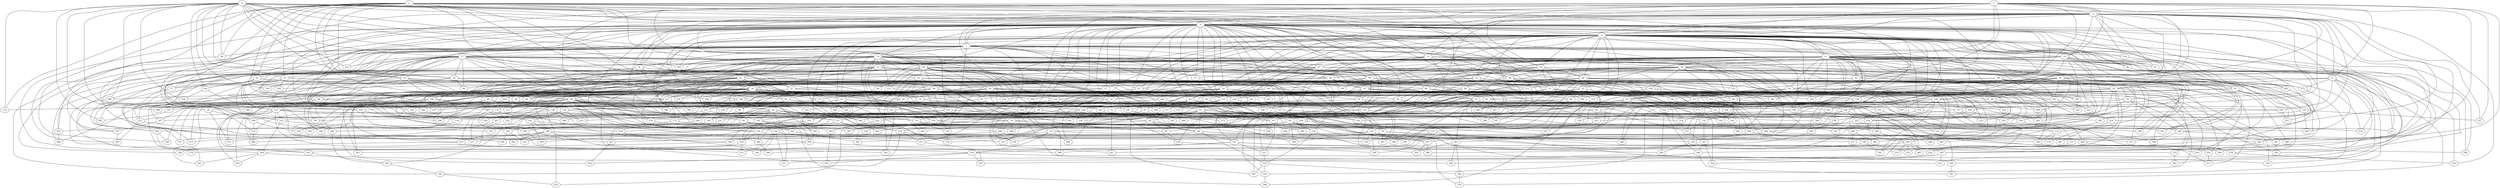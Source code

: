 strict graph "barabasi_albert_graph(400,3)" {
0;
1;
2;
3;
4;
5;
6;
7;
8;
9;
10;
11;
12;
13;
14;
15;
16;
17;
18;
19;
20;
21;
22;
23;
24;
25;
26;
27;
28;
29;
30;
31;
32;
33;
34;
35;
36;
37;
38;
39;
40;
41;
42;
43;
44;
45;
46;
47;
48;
49;
50;
51;
52;
53;
54;
55;
56;
57;
58;
59;
60;
61;
62;
63;
64;
65;
66;
67;
68;
69;
70;
71;
72;
73;
74;
75;
76;
77;
78;
79;
80;
81;
82;
83;
84;
85;
86;
87;
88;
89;
90;
91;
92;
93;
94;
95;
96;
97;
98;
99;
100;
101;
102;
103;
104;
105;
106;
107;
108;
109;
110;
111;
112;
113;
114;
115;
116;
117;
118;
119;
120;
121;
122;
123;
124;
125;
126;
127;
128;
129;
130;
131;
132;
133;
134;
135;
136;
137;
138;
139;
140;
141;
142;
143;
144;
145;
146;
147;
148;
149;
150;
151;
152;
153;
154;
155;
156;
157;
158;
159;
160;
161;
162;
163;
164;
165;
166;
167;
168;
169;
170;
171;
172;
173;
174;
175;
176;
177;
178;
179;
180;
181;
182;
183;
184;
185;
186;
187;
188;
189;
190;
191;
192;
193;
194;
195;
196;
197;
198;
199;
200;
201;
202;
203;
204;
205;
206;
207;
208;
209;
210;
211;
212;
213;
214;
215;
216;
217;
218;
219;
220;
221;
222;
223;
224;
225;
226;
227;
228;
229;
230;
231;
232;
233;
234;
235;
236;
237;
238;
239;
240;
241;
242;
243;
244;
245;
246;
247;
248;
249;
250;
251;
252;
253;
254;
255;
256;
257;
258;
259;
260;
261;
262;
263;
264;
265;
266;
267;
268;
269;
270;
271;
272;
273;
274;
275;
276;
277;
278;
279;
280;
281;
282;
283;
284;
285;
286;
287;
288;
289;
290;
291;
292;
293;
294;
295;
296;
297;
298;
299;
300;
301;
302;
303;
304;
305;
306;
307;
308;
309;
310;
311;
312;
313;
314;
315;
316;
317;
318;
319;
320;
321;
322;
323;
324;
325;
326;
327;
328;
329;
330;
331;
332;
333;
334;
335;
336;
337;
338;
339;
340;
341;
342;
343;
344;
345;
346;
347;
348;
349;
350;
351;
352;
353;
354;
355;
356;
357;
358;
359;
360;
361;
362;
363;
364;
365;
366;
367;
368;
369;
370;
371;
372;
373;
374;
375;
376;
377;
378;
379;
380;
381;
382;
383;
384;
385;
386;
387;
388;
389;
390;
391;
392;
393;
394;
395;
396;
397;
398;
399;
0 -- 3  [is_available=True, prob="0.502312888068"];
0 -- 4  [is_available=True, prob="1.0"];
0 -- 13  [is_available=True, prob="1.0"];
0 -- 14  [is_available=True, prob="1.0"];
0 -- 144  [is_available=True, prob="0.0538480283603"];
0 -- 17  [is_available=True, prob="0.837493348995"];
0 -- 18  [is_available=True, prob="0.197243794392"];
0 -- 259  [is_available=True, prob="1.0"];
0 -- 150  [is_available=True, prob="0.57484737299"];
0 -- 27  [is_available=True, prob="0.514824153754"];
0 -- 32  [is_available=True, prob="0.655796542791"];
0 -- 162  [is_available=True, prob="1.0"];
0 -- 172  [is_available=True, prob="1.0"];
0 -- 301  [is_available=True, prob="0.692425114787"];
0 -- 56  [is_available=True, prob="0.0145998288229"];
0 -- 318  [is_available=True, prob="0.613416227166"];
0 -- 64  [is_available=True, prob="0.695295741282"];
0 -- 76  [is_available=True, prob="0.890472809083"];
0 -- 80  [is_available=True, prob="0.85870481582"];
0 -- 142  [is_available=True, prob="0.791613108995"];
0 -- 348  [is_available=True, prob="0.559301409186"];
0 -- 100  [is_available=True, prob="1.0"];
0 -- 360  [is_available=True, prob="0.922300217434"];
0 -- 380  [is_available=True, prob="0.455856273415"];
0 -- 253  [is_available=True, prob="1.0"];
1 -- 133  [is_available=True, prob="1.0"];
1 -- 48  [is_available=True, prob="0.47252142033"];
1 -- 34  [is_available=True, prob="1.0"];
1 -- 3  [is_available=True, prob="0.169033145962"];
1 -- 4  [is_available=True, prob="0.530311155787"];
1 -- 5  [is_available=True, prob="0.694753979475"];
1 -- 6  [is_available=True, prob="1.0"];
1 -- 227  [is_available=True, prob="0.382399519971"];
1 -- 10  [is_available=True, prob="0.191811931654"];
1 -- 11  [is_available=True, prob="0.268099744276"];
1 -- 204  [is_available=True, prob="1.0"];
1 -- 141  [is_available=True, prob="0.369754452984"];
1 -- 16  [is_available=True, prob="0.112545668123"];
1 -- 242  [is_available=True, prob="1.0"];
1 -- 19  [is_available=True, prob="0.868811395298"];
1 -- 375  [is_available=True, prob="0.199824886938"];
1 -- 289  [is_available=True, prob="0.363733616021"];
1 -- 327  [is_available=True, prob="0.459629192491"];
1 -- 29  [is_available=True, prob="0.621262785035"];
1 -- 355  [is_available=True, prob="1.0"];
1 -- 63  [is_available=True, prob="0.770473443151"];
2 -- 3  [is_available=True, prob="0.0750086827788"];
2 -- 9  [is_available=True, prob="0.532707117288"];
2 -- 10  [is_available=True, prob="0.498808741798"];
2 -- 12  [is_available=True, prob="0.587513247345"];
2 -- 13  [is_available=True, prob="1.0"];
2 -- 15  [is_available=True, prob="1.0"];
2 -- 23  [is_available=True, prob="0.240483790392"];
2 -- 25  [is_available=True, prob="0.622342754498"];
2 -- 27  [is_available=True, prob="0.944450798599"];
2 -- 287  [is_available=True, prob="0.811940582179"];
2 -- 32  [is_available=True, prob="0.739509122711"];
2 -- 38  [is_available=True, prob="0.0461635393992"];
2 -- 172  [is_available=True, prob="0.9935184561"];
2 -- 52  [is_available=True, prob="1.0"];
2 -- 61  [is_available=True, prob="0.148626971893"];
2 -- 64  [is_available=True, prob="1.0"];
2 -- 160  [is_available=True, prob="1.0"];
2 -- 194  [is_available=True, prob="1.0"];
2 -- 328  [is_available=True, prob="0.928628847228"];
2 -- 331  [is_available=True, prob="0.115180743175"];
2 -- 356  [is_available=True, prob="0.547082289087"];
2 -- 255  [is_available=True, prob="0.160655282003"];
3 -- 4  [is_available=True, prob="0.88852616125"];
3 -- 5  [is_available=True, prob="0.327080878533"];
3 -- 6  [is_available=True, prob="0.573800497157"];
3 -- 7  [is_available=True, prob="0.576235416607"];
3 -- 8  [is_available=True, prob="1.0"];
3 -- 9  [is_available=True, prob="1.0"];
3 -- 19  [is_available=True, prob="0.516852670854"];
3 -- 148  [is_available=True, prob="0.489784837596"];
3 -- 280  [is_available=True, prob="0.419441786372"];
3 -- 154  [is_available=True, prob="0.0586984373629"];
3 -- 34  [is_available=True, prob="0.352820348531"];
3 -- 37  [is_available=True, prob="0.618168768813"];
3 -- 41  [is_available=True, prob="0.700355869894"];
3 -- 302  [is_available=True, prob="0.978388906301"];
3 -- 137  [is_available=True, prob="0.780632438995"];
3 -- 86  [is_available=True, prob="0.543292786651"];
3 -- 227  [is_available=True, prob="1.0"];
3 -- 104  [is_available=True, prob="1.0"];
3 -- 109  [is_available=True, prob="0.223709827943"];
3 -- 122  [is_available=True, prob="0.165440383588"];
3 -- 126  [is_available=True, prob="0.837562862294"];
4 -- 130  [is_available=True, prob="0.910624567012"];
4 -- 5  [is_available=True, prob="0.704525343782"];
4 -- 6  [is_available=True, prob="0.307720384349"];
4 -- 7  [is_available=True, prob="0.234541392372"];
4 -- 8  [is_available=True, prob="1.0"];
4 -- 11  [is_available=True, prob="0.680023415832"];
4 -- 13  [is_available=True, prob="0.199838408551"];
4 -- 14  [is_available=True, prob="0.226179785146"];
4 -- 16  [is_available=True, prob="0.198038514026"];
4 -- 18  [is_available=True, prob="0.106013283536"];
4 -- 20  [is_available=True, prob="0.412286566955"];
4 -- 281  [is_available=True, prob="0.848965006322"];
4 -- 218  [is_available=True, prob="1.0"];
4 -- 25  [is_available=True, prob="0.88410957354"];
4 -- 155  [is_available=True, prob="1.0"];
4 -- 29  [is_available=True, prob="0.980740554594"];
4 -- 30  [is_available=True, prob="0.461407573933"];
4 -- 36  [is_available=True, prob="0.970656474344"];
4 -- 169  [is_available=True, prob="1.0"];
4 -- 43  [is_available=True, prob="1.0"];
4 -- 44  [is_available=True, prob="0.640538396311"];
4 -- 174  [is_available=True, prob="0.764674775747"];
4 -- 285  [is_available=True, prob="1.0"];
4 -- 48  [is_available=True, prob="0.60516973284"];
4 -- 136  [is_available=True, prob="0.35823819614"];
4 -- 181  [is_available=True, prob="1.0"];
4 -- 55  [is_available=True, prob="0.218441963293"];
4 -- 184  [is_available=True, prob="0.973258779817"];
4 -- 57  [is_available=True, prob="0.68105457038"];
4 -- 58  [is_available=True, prob="0.00871586223609"];
4 -- 223  [is_available=True, prob="1.0"];
4 -- 317  [is_available=True, prob="1.0"];
4 -- 198  [is_available=True, prob="0.604912466168"];
4 -- 73  [is_available=True, prob="0.276947750145"];
4 -- 183  [is_available=True, prob="0.575276133017"];
4 -- 76  [is_available=True, prob="0.637910322493"];
4 -- 386  [is_available=True, prob="0.647569470625"];
4 -- 209  [is_available=True, prob="1.0"];
4 -- 83  [is_available=True, prob="0.457608291017"];
4 -- 270  [is_available=True, prob="0.107692318388"];
4 -- 90  [is_available=True, prob="1.0"];
4 -- 314  [is_available=True, prob="0.815286753876"];
4 -- 93  [is_available=True, prob="1.0"];
4 -- 94  [is_available=True, prob="0.499717168871"];
4 -- 95  [is_available=True, prob="1.0"];
4 -- 226  [is_available=True, prob="0.0701525702961"];
4 -- 99  [is_available=True, prob="1.0"];
4 -- 350  [is_available=True, prob="0.426121263441"];
4 -- 104  [is_available=True, prob="1.0"];
4 -- 364  [is_available=True, prob="0.155933996469"];
4 -- 110  [is_available=True, prob="0.712053620229"];
4 -- 204  [is_available=True, prob="1.0"];
4 -- 118  [is_available=True, prob="0.669380983344"];
4 -- 249  [is_available=True, prob="0.40495816387"];
4 -- 253  [is_available=True, prob="0.738941752101"];
5 -- 128  [is_available=True, prob="0.252505083833"];
5 -- 150  [is_available=True, prob="1.0"];
5 -- 7  [is_available=True, prob="1.0"];
5 -- 9  [is_available=True, prob="0.613353055491"];
5 -- 10  [is_available=True, prob="0.102314505487"];
5 -- 11  [is_available=True, prob="1.0"];
5 -- 12  [is_available=True, prob="0.107154352493"];
5 -- 16  [is_available=True, prob="1.0"];
5 -- 17  [is_available=True, prob="0.510144727313"];
5 -- 19  [is_available=True, prob="1.0"];
5 -- 22  [is_available=True, prob="1.0"];
5 -- 132  [is_available=True, prob="0.553663127972"];
5 -- 154  [is_available=True, prob="0.210638876964"];
5 -- 197  [is_available=True, prob="0.0651181737091"];
5 -- 161  [is_available=True, prob="0.770132131968"];
5 -- 41  [is_available=True, prob="1.0"];
5 -- 46  [is_available=True, prob="0.750190808613"];
5 -- 48  [is_available=True, prob="1.0"];
5 -- 50  [is_available=True, prob="0.735030796728"];
5 -- 307  [is_available=True, prob="0.785144273733"];
5 -- 180  [is_available=True, prob="0.643833306898"];
5 -- 53  [is_available=True, prob="0.549030476701"];
5 -- 182  [is_available=True, prob="0.561231645651"];
5 -- 57  [is_available=True, prob="1.0"];
5 -- 63  [is_available=True, prob="0.614583071893"];
5 -- 65  [is_available=True, prob="1.0"];
5 -- 69  [is_available=True, prob="1.0"];
5 -- 356  [is_available=True, prob="0.653556030072"];
5 -- 77  [is_available=True, prob="0.457169199499"];
5 -- 206  [is_available=True, prob="0.552054606392"];
5 -- 79  [is_available=True, prob="0.500204058367"];
5 -- 81  [is_available=True, prob="1.0"];
5 -- 340  [is_available=True, prob="0.336036061845"];
5 -- 214  [is_available=True, prob="0.242778956024"];
5 -- 215  [is_available=True, prob="0.556296341938"];
5 -- 217  [is_available=True, prob="0.00160722206413"];
5 -- 224  [is_available=True, prob="0.268509425064"];
5 -- 98  [is_available=True, prob="0.986228290414"];
5 -- 100  [is_available=True, prob="0.116847423304"];
5 -- 230  [is_available=True, prob="0.358401785114"];
5 -- 259  [is_available=True, prob="0.841513136501"];
5 -- 361  [is_available=True, prob="0.293959685097"];
5 -- 243  [is_available=True, prob="1.0"];
5 -- 247  [is_available=True, prob="1.0"];
5 -- 378  [is_available=True, prob="1.0"];
5 -- 319  [is_available=True, prob="1.0"];
5 -- 124  [is_available=True, prob="1.0"];
6 -- 288  [is_available=True, prob="0.587713120935"];
6 -- 199  [is_available=True, prob="0.844015179011"];
6 -- 203  [is_available=True, prob="0.091983110329"];
6 -- 271  [is_available=True, prob="1.0"];
6 -- 275  [is_available=True, prob="0.322084133463"];
6 -- 20  [is_available=True, prob="0.524733262196"];
6 -- 183  [is_available=True, prob="0.145767794631"];
6 -- 282  [is_available=True, prob="1.0"];
6 -- 381  [is_available=True, prob="0.061133020946"];
7 -- 263  [is_available=True, prob="1.0"];
7 -- 8  [is_available=True, prob="1.0"];
7 -- 139  [is_available=True, prob="0.490074027314"];
7 -- 140  [is_available=True, prob="0.210678260498"];
7 -- 397  [is_available=True, prob="0.885446471101"];
7 -- 14  [is_available=True, prob="0.0320166002406"];
7 -- 17  [is_available=True, prob="0.402256616455"];
7 -- 22  [is_available=True, prob="0.258773390132"];
7 -- 24  [is_available=True, prob="0.94178768249"];
7 -- 154  [is_available=True, prob="0.681688420652"];
7 -- 168  [is_available=True, prob="0.678218619601"];
7 -- 300  [is_available=True, prob="0.326535797198"];
7 -- 179  [is_available=True, prob="1.0"];
7 -- 310  [is_available=True, prob="1.0"];
7 -- 61  [is_available=True, prob="0.312441634369"];
7 -- 296  [is_available=True, prob="0.333946780584"];
7 -- 64  [is_available=True, prob="0.175448263361"];
7 -- 199  [is_available=True, prob="0.423668931675"];
7 -- 73  [is_available=True, prob="0.811684608179"];
7 -- 142  [is_available=True, prob="0.579857824041"];
7 -- 93  [is_available=True, prob="0.387432612842"];
7 -- 358  [is_available=True, prob="0.185716837069"];
7 -- 231  [is_available=True, prob="0.649122073011"];
7 -- 237  [is_available=True, prob="0.266674792922"];
7 -- 241  [is_available=True, prob="0.669460637413"];
7 -- 383  [is_available=True, prob="0.820391439092"];
7 -- 123  [is_available=True, prob="0.689706202553"];
7 -- 255  [is_available=True, prob="0.969239363066"];
8 -- 196  [is_available=True, prob="1.0"];
8 -- 233  [is_available=True, prob="1.0"];
8 -- 85  [is_available=True, prob="0.0661335429711"];
8 -- 25  [is_available=True, prob="0.0463469659837"];
8 -- 223  [is_available=True, prob="1.0"];
9 -- 263  [is_available=True, prob="1.0"];
9 -- 267  [is_available=True, prob="0.715664158757"];
9 -- 44  [is_available=True, prob="0.458701983311"];
9 -- 47  [is_available=True, prob="1.0"];
9 -- 51  [is_available=True, prob="1.0"];
9 -- 373  [is_available=True, prob="0.100925446668"];
9 -- 376  [is_available=True, prob="0.261653102315"];
9 -- 351  [is_available=True, prob="0.0410330211018"];
9 -- 124  [is_available=True, prob="0.650622866698"];
9 -- 101  [is_available=True, prob="0.811962680632"];
10 -- 33  [is_available=True, prob="0.560814752242"];
10 -- 171  [is_available=True, prob="0.613217995193"];
10 -- 397  [is_available=True, prob="0.636554502591"];
10 -- 335  [is_available=True, prob="0.854221337832"];
10 -- 50  [is_available=True, prob="0.0695648587959"];
10 -- 23  [is_available=True, prob="0.170867817746"];
10 -- 343  [is_available=True, prob="0.865155588351"];
10 -- 26  [is_available=True, prob="1.0"];
10 -- 69  [is_available=True, prob="0.3004482053"];
11 -- 387  [is_available=True, prob="0.2937105163"];
11 -- 135  [is_available=True, prob="1.0"];
11 -- 395  [is_available=True, prob="0.364098972919"];
11 -- 12  [is_available=True, prob="0.542769698342"];
11 -- 15  [is_available=True, prob="0.104844018128"];
11 -- 320  [is_available=True, prob="0.334550754872"];
11 -- 275  [is_available=True, prob="0.0313433810477"];
11 -- 20  [is_available=True, prob="0.278732209959"];
11 -- 21  [is_available=True, prob="1.0"];
11 -- 217  [is_available=True, prob="0.727393100017"];
11 -- 24  [is_available=True, prob="0.174354624138"];
11 -- 26  [is_available=True, prob="0.623405126369"];
11 -- 28  [is_available=True, prob="1.0"];
11 -- 34  [is_available=True, prob="1.0"];
11 -- 36  [is_available=True, prob="0.109636423164"];
11 -- 38  [is_available=True, prob="0.298872113109"];
11 -- 39  [is_available=True, prob="1.0"];
11 -- 41  [is_available=True, prob="0.0840510447628"];
11 -- 42  [is_available=True, prob="0.805877849013"];
11 -- 306  [is_available=True, prob="0.3750467766"];
11 -- 308  [is_available=True, prob="0.0148639327863"];
11 -- 55  [is_available=True, prob="0.0914233437624"];
11 -- 60  [is_available=True, prob="0.586743255889"];
11 -- 63  [is_available=True, prob="0.597614286139"];
11 -- 192  [is_available=True, prob="0.216762899737"];
11 -- 67  [is_available=True, prob="0.899366042248"];
11 -- 324  [is_available=True, prob="0.661523706765"];
11 -- 75  [is_available=True, prob="0.130932207703"];
11 -- 211  [is_available=True, prob="0.203759883533"];
11 -- 214  [is_available=True, prob="0.784585375735"];
11 -- 88  [is_available=True, prob="0.571965674414"];
11 -- 164  [is_available=True, prob="1.0"];
11 -- 331  [is_available=True, prob="0.850137432911"];
11 -- 251  [is_available=True, prob="1.0"];
11 -- 357  [is_available=True, prob="0.0188924742523"];
11 -- 372  [is_available=True, prob="0.161070575333"];
11 -- 246  [is_available=True, prob="1.0"];
11 -- 169  [is_available=True, prob="0.0404137081366"];
11 -- 123  [is_available=True, prob="0.23328302593"];
12 -- 264  [is_available=True, prob="1.0"];
12 -- 265  [is_available=True, prob="0.632123032473"];
12 -- 144  [is_available=True, prob="1.0"];
12 -- 156  [is_available=True, prob="0.758564351769"];
12 -- 286  [is_available=True, prob="0.434866639649"];
12 -- 39  [is_available=True, prob="0.565547134142"];
12 -- 40  [is_available=True, prob="0.310854138804"];
12 -- 28  [is_available=True, prob="0.0727977780157"];
12 -- 196  [is_available=True, prob="0.991347748229"];
12 -- 205  [is_available=True, prob="0.306136460921"];
12 -- 79  [is_available=True, prob="1.0"];
12 -- 84  [is_available=True, prob="0.902655249558"];
12 -- 85  [is_available=True, prob="0.208731370231"];
12 -- 221  [is_available=True, prob="0.427852371219"];
12 -- 99  [is_available=True, prob="0.552592866731"];
12 -- 231  [is_available=True, prob="0.423308821849"];
12 -- 112  [is_available=True, prob="1.0"];
12 -- 114  [is_available=True, prob="0.843073633665"];
12 -- 375  [is_available=True, prob="1.0"];
13 -- 304  [is_available=True, prob="0.881423691519"];
13 -- 133  [is_available=True, prob="1.0"];
13 -- 38  [is_available=True, prob="0.353336855957"];
13 -- 66  [is_available=True, prob="0.0541274195293"];
13 -- 144  [is_available=True, prob="0.0581481453802"];
13 -- 56  [is_available=True, prob="0.0831414154406"];
13 -- 58  [is_available=True, prob="1.0"];
14 -- 259  [is_available=True, prob="0.168998958635"];
14 -- 15  [is_available=True, prob="0.656892463716"];
14 -- 146  [is_available=True, prob="0.864632296078"];
14 -- 276  [is_available=True, prob="0.206025725956"];
14 -- 278  [is_available=True, prob="0.919961614627"];
14 -- 26  [is_available=True, prob="0.298397135627"];
14 -- 155  [is_available=True, prob="1.0"];
14 -- 29  [is_available=True, prob="1.0"];
14 -- 161  [is_available=True, prob="0.792620932828"];
14 -- 35  [is_available=True, prob="0.750308893864"];
14 -- 42  [is_available=True, prob="0.505402467594"];
14 -- 47  [is_available=True, prob="1.0"];
14 -- 309  [is_available=True, prob="0.110269524204"];
14 -- 313  [is_available=True, prob="1.0"];
14 -- 71  [is_available=True, prob="0.75769088148"];
14 -- 75  [is_available=True, prob="0.492286154113"];
14 -- 81  [is_available=True, prob="1.0"];
14 -- 342  [is_available=True, prob="1.0"];
14 -- 222  [is_available=True, prob="0.515656505553"];
14 -- 102  [is_available=True, prob="0.0431479515595"];
14 -- 18  [is_available=True, prob="0.727746157962"];
14 -- 113  [is_available=True, prob="1.0"];
14 -- 246  [is_available=True, prob="0.130998569117"];
15 -- 65  [is_available=True, prob="0.780456526401"];
15 -- 162  [is_available=True, prob="1.0"];
15 -- 138  [is_available=True, prob="0.5152838704"];
15 -- 98  [is_available=True, prob="0.427832436262"];
15 -- 21  [is_available=True, prob="0.73413796671"];
15 -- 312  [is_available=True, prob="0.416424667595"];
15 -- 298  [is_available=True, prob="1.0"];
15 -- 30  [is_available=True, prob="0.200539960893"];
16 -- 192  [is_available=True, prob="0.674812119172"];
16 -- 347  [is_available=True, prob="0.604824535706"];
16 -- 161  [is_available=True, prob="1.0"];
16 -- 43  [is_available=True, prob="0.776983314936"];
16 -- 370  [is_available=True, prob="0.320485413807"];
16 -- 82  [is_available=True, prob="0.828439942774"];
16 -- 54  [is_available=True, prob="0.657539955796"];
16 -- 345  [is_available=True, prob="1.0"];
16 -- 59  [is_available=True, prob="0.650583727176"];
16 -- 189  [is_available=True, prob="0.0271013156679"];
16 -- 150  [is_available=True, prob="1.0"];
16 -- 165  [is_available=True, prob="0.892554566044"];
17 -- 134  [is_available=True, prob="1.0"];
17 -- 141  [is_available=True, prob="0.0129514684592"];
17 -- 145  [is_available=True, prob="0.732721222297"];
17 -- 21  [is_available=True, prob="0.723593934792"];
17 -- 23  [is_available=True, prob="0.464007035722"];
17 -- 27  [is_available=True, prob="0.460563378576"];
17 -- 32  [is_available=True, prob="1.0"];
17 -- 33  [is_available=True, prob="0.151699678544"];
17 -- 35  [is_available=True, prob="0.977459599925"];
17 -- 45  [is_available=True, prob="0.583046118609"];
17 -- 321  [is_available=True, prob="0.400595477542"];
17 -- 47  [is_available=True, prob="0.238335027582"];
17 -- 193  [is_available=True, prob="0.508970523404"];
17 -- 195  [is_available=True, prob="1.0"];
17 -- 352  [is_available=True, prob="0.337830599225"];
17 -- 345  [is_available=True, prob="0.64645942871"];
17 -- 91  [is_available=True, prob="0.213705885543"];
17 -- 220  [is_available=True, prob="0.0199426189789"];
17 -- 96  [is_available=True, prob="0.828492935078"];
17 -- 107  [is_available=True, prob="0.711706536142"];
17 -- 108  [is_available=True, prob="0.0987369512819"];
17 -- 253  [is_available=True, prob="0.851673944894"];
18 -- 155  [is_available=True, prob="1.0"];
18 -- 106  [is_available=True, prob="0.242382925361"];
18 -- 300  [is_available=True, prob="0.862044388862"];
18 -- 173  [is_available=True, prob="0.120505807848"];
18 -- 22  [is_available=True, prob="0.782981020254"];
18 -- 59  [is_available=True, prob="0.0672724748545"];
18 -- 382  [is_available=True, prob="1.0"];
19 -- 96  [is_available=True, prob="0.0687161939821"];
19 -- 226  [is_available=True, prob="0.884648048398"];
19 -- 36  [is_available=True, prob="0.138336555921"];
19 -- 326  [is_available=True, prob="0.367193901548"];
19 -- 225  [is_available=True, prob="0.363288806075"];
19 -- 105  [is_available=True, prob="0.939525634744"];
19 -- 202  [is_available=True, prob="0.766170943572"];
19 -- 207  [is_available=True, prob="0.457944053028"];
19 -- 80  [is_available=True, prob="0.911359882544"];
19 -- 180  [is_available=True, prob="0.531994473944"];
19 -- 53  [is_available=True, prob="1.0"];
19 -- 24  [is_available=True, prob="0.192485723691"];
19 -- 346  [is_available=True, prob="0.86943175789"];
19 -- 239  [is_available=True, prob="0.304057774587"];
20 -- 168  [is_available=True, prob="0.216925844616"];
20 -- 394  [is_available=True, prob="0.825495697039"];
20 -- 269  [is_available=True, prob="0.419030092114"];
20 -- 366  [is_available=True, prob="0.351350565843"];
20 -- 176  [is_available=True, prob="0.923390805404"];
20 -- 374  [is_available=True, prob="0.225507467484"];
21 -- 257  [is_available=True, prob="1.0"];
21 -- 107  [is_available=True, prob="0.334923642391"];
21 -- 342  [is_available=True, prob="1.0"];
21 -- 40  [is_available=True, prob="0.422214318295"];
21 -- 80  [is_available=True, prob="0.0225435375436"];
21 -- 243  [is_available=True, prob="0.903201181927"];
21 -- 126  [is_available=True, prob="0.587569382753"];
21 -- 118  [is_available=True, prob="0.612797875668"];
21 -- 121  [is_available=True, prob="1.0"];
21 -- 363  [is_available=True, prob="0.467307820674"];
21 -- 349  [is_available=True, prob="0.0744989208588"];
21 -- 30  [is_available=True, prob="0.540270270005"];
21 -- 159  [is_available=True, prob="1.0"];
22 -- 129  [is_available=True, prob="0.348014405846"];
22 -- 66  [is_available=True, prob="1.0"];
22 -- 164  [is_available=True, prob="0.475698700864"];
22 -- 309  [is_available=True, prob="0.181515058134"];
23 -- 129  [is_available=True, prob="1.0"];
23 -- 350  [is_available=True, prob="1.0"];
23 -- 332  [is_available=True, prob="1.0"];
23 -- 236  [is_available=True, prob="0.10681207399"];
23 -- 110  [is_available=True, prob="0.414029221621"];
23 -- 79  [is_available=True, prob="0.0133506449545"];
23 -- 242  [is_available=True, prob="0.152947115408"];
23 -- 83  [is_available=True, prob="1.0"];
23 -- 308  [is_available=True, prob="0.747896253239"];
23 -- 149  [is_available=True, prob="1.0"];
23 -- 88  [is_available=True, prob="0.504922877914"];
23 -- 250  [is_available=True, prob="0.152741078134"];
23 -- 62  [is_available=True, prob="0.559905651853"];
23 -- 31  [is_available=True, prob="0.0880895735041"];
24 -- 51  [is_available=True, prob="0.0594002855386"];
24 -- 100  [is_available=True, prob="1.0"];
24 -- 101  [is_available=True, prob="0.403115054894"];
24 -- 137  [is_available=True, prob="0.831386839363"];
24 -- 106  [is_available=True, prob="0.0888581058286"];
24 -- 43  [is_available=True, prob="1.0"];
24 -- 44  [is_available=True, prob="0.328169867636"];
24 -- 177  [is_available=True, prob="1.0"];
24 -- 54  [is_available=True, prob="0.62732660842"];
24 -- 201  [is_available=True, prob="0.00807852002318"];
24 -- 260  [is_available=True, prob="0.1316738036"];
24 -- 314  [is_available=True, prob="1.0"];
24 -- 156  [is_available=True, prob="1.0"];
24 -- 202  [is_available=True, prob="1.0"];
24 -- 377  [is_available=True, prob="0.915151701688"];
25 -- 67  [is_available=True, prob="0.0795741182949"];
25 -- 37  [is_available=True, prob="0.20081275804"];
25 -- 301  [is_available=True, prob="0.128196864964"];
25 -- 110  [is_available=True, prob="0.00627116343079"];
25 -- 49  [is_available=True, prob="0.448482991371"];
25 -- 142  [is_available=True, prob="0.615193159296"];
25 -- 277  [is_available=True, prob="0.229049417553"];
26 -- 128  [is_available=True, prob="1.0"];
26 -- 33  [is_available=True, prob="0.932633337915"];
26 -- 37  [is_available=True, prob="0.917684391889"];
26 -- 97  [is_available=True, prob="1.0"];
26 -- 92  [is_available=True, prob="0.739411725081"];
26 -- 45  [is_available=True, prob="0.308282075074"];
26 -- 52  [is_available=True, prob="0.824240440235"];
26 -- 117  [is_available=True, prob="0.589859838317"];
26 -- 281  [is_available=True, prob="0.879220738091"];
26 -- 28  [is_available=True, prob="0.913303380381"];
27 -- 160  [is_available=True, prob="0.213214742443"];
27 -- 337  [is_available=True, prob="1.0"];
27 -- 329  [is_available=True, prob="0.352288870727"];
27 -- 288  [is_available=True, prob="1.0"];
27 -- 117  [is_available=True, prob="0.47781131916"];
27 -- 57  [is_available=True, prob="1.0"];
27 -- 252  [is_available=True, prob="1.0"];
27 -- 158  [is_available=True, prob="1.0"];
28 -- 260  [is_available=True, prob="0.354416972139"];
28 -- 39  [is_available=True, prob="0.873886877209"];
28 -- 356  [is_available=True, prob="0.321466908373"];
28 -- 77  [is_available=True, prob="0.620814432165"];
28 -- 78  [is_available=True, prob="0.597504078831"];
28 -- 51  [is_available=True, prob="0.789781592802"];
28 -- 90  [is_available=True, prob="0.333102367955"];
28 -- 324  [is_available=True, prob="0.568414031646"];
28 -- 103  [is_available=True, prob="0.495788265516"];
28 -- 380  [is_available=True, prob="1.0"];
28 -- 58  [is_available=True, prob="0.486635178932"];
28 -- 31  [is_available=True, prob="0.122862795164"];
29 -- 395  [is_available=True, prob="0.217879945187"];
29 -- 275  [is_available=True, prob="0.77987561434"];
29 -- 31  [is_available=True, prob="0.470446867885"];
29 -- 35  [is_available=True, prob="1.0"];
29 -- 49  [is_available=True, prob="0.592563711438"];
29 -- 116  [is_available=True, prob="0.165205142859"];
29 -- 186  [is_available=True, prob="0.688090942268"];
29 -- 60  [is_available=True, prob="0.0285478052652"];
29 -- 190  [is_available=True, prob="0.108891695582"];
29 -- 208  [is_available=True, prob="1.0"];
29 -- 212  [is_available=True, prob="1.0"];
29 -- 87  [is_available=True, prob="0.23084509259"];
29 -- 349  [is_available=True, prob="0.487459744428"];
29 -- 224  [is_available=True, prob="0.985285308186"];
29 -- 360  [is_available=True, prob="0.724252060788"];
29 -- 111  [is_available=True, prob="0.424961304719"];
29 -- 368  [is_available=True, prob="0.426015351159"];
29 -- 113  [is_available=True, prob="1.0"];
29 -- 147  [is_available=True, prob="0.308763318901"];
29 -- 244  [is_available=True, prob="0.808001568059"];
29 -- 125  [is_available=True, prob="1.0"];
30 -- 384  [is_available=True, prob="1.0"];
30 -- 389  [is_available=True, prob="0.713850370507"];
30 -- 153  [is_available=True, prob="0.0525087788086"];
30 -- 40  [is_available=True, prob="0.750583516177"];
30 -- 45  [is_available=True, prob="0.772161720457"];
30 -- 306  [is_available=True, prob="0.864180562"];
30 -- 117  [is_available=True, prob="0.373143607519"];
30 -- 191  [is_available=True, prob="0.657518489386"];
30 -- 66  [is_available=True, prob="0.242128961843"];
30 -- 196  [is_available=True, prob="0.106972118855"];
30 -- 69  [is_available=True, prob="1.0"];
30 -- 326  [is_available=True, prob="0.811703665796"];
30 -- 71  [is_available=True, prob="0.276965180727"];
30 -- 72  [is_available=True, prob="0.55184787036"];
30 -- 204  [is_available=True, prob="0.0803715649115"];
30 -- 173  [is_available=True, prob="0.903453439499"];
30 -- 82  [is_available=True, prob="0.730136462542"];
30 -- 84  [is_available=True, prob="0.426148743137"];
30 -- 213  [is_available=True, prob="0.607783845206"];
30 -- 90  [is_available=True, prob="1.0"];
30 -- 354  [is_available=True, prob="0.499639627179"];
30 -- 360  [is_available=True, prob="1.0"];
30 -- 364  [is_available=True, prob="0.601539652347"];
30 -- 338  [is_available=True, prob="0.477288372335"];
30 -- 245  [is_available=True, prob="0.0746431538942"];
30 -- 119  [is_available=True, prob="1.0"];
30 -- 379  [is_available=True, prob="0.441943312766"];
31 -- 72  [is_available=True, prob="1.0"];
31 -- 284  [is_available=True, prob="0.248682172158"];
31 -- 76  [is_available=True, prob="0.631335880483"];
32 -- 96  [is_available=True, prob="0.438414795356"];
32 -- 273  [is_available=True, prob="0.782158422697"];
32 -- 239  [is_available=True, prob="0.890012332373"];
32 -- 52  [is_available=True, prob="0.824582983569"];
32 -- 247  [is_available=True, prob="0.340322443798"];
32 -- 221  [is_available=True, prob="0.623598182097"];
33 -- 163  [is_available=True, prob="0.0783662614368"];
33 -- 81  [is_available=True, prob="0.937222436446"];
33 -- 71  [is_available=True, prob="0.0888740269256"];
33 -- 302  [is_available=True, prob="1.0"];
33 -- 175  [is_available=True, prob="0.99898787097"];
33 -- 82  [is_available=True, prob="0.698836190299"];
33 -- 147  [is_available=True, prob="0.217894109511"];
33 -- 118  [is_available=True, prob="1.0"];
33 -- 344  [is_available=True, prob="0.496053127891"];
33 -- 185  [is_available=True, prob="0.738493503421"];
33 -- 59  [is_available=True, prob="0.969479264093"];
33 -- 92  [is_available=True, prob="1.0"];
33 -- 74  [is_available=True, prob="0.393888040643"];
33 -- 195  [is_available=True, prob="0.904624204926"];
34 -- 132  [is_available=True, prob="0.355334959093"];
34 -- 389  [is_available=True, prob="1.0"];
34 -- 42  [is_available=True, prob="1.0"];
34 -- 335  [is_available=True, prob="0.434872162206"];
34 -- 113  [is_available=True, prob="1.0"];
34 -- 53  [is_available=True, prob="0.00894081647304"];
34 -- 266  [is_available=True, prob="1.0"];
34 -- 92  [is_available=True, prob="1.0"];
34 -- 93  [is_available=True, prob="1.0"];
34 -- 191  [is_available=True, prob="1.0"];
35 -- 97  [is_available=True, prob="1.0"];
35 -- 262  [is_available=True, prob="0.212798099281"];
35 -- 131  [is_available=True, prob="0.370439974619"];
35 -- 197  [is_available=True, prob="0.418858513177"];
35 -- 70  [is_available=True, prob="0.773201601751"];
35 -- 392  [is_available=True, prob="0.820148818316"];
35 -- 245  [is_available=True, prob="0.700638954651"];
35 -- 184  [is_available=True, prob="0.90970360021"];
35 -- 60  [is_available=True, prob="1.0"];
36 -- 274  [is_available=True, prob="0.0149775318772"];
37 -- 237  [is_available=True, prob="1.0"];
38 -- 299  [is_available=True, prob="0.0367166697982"];
38 -- 68  [is_available=True, prob="1.0"];
38 -- 165  [is_available=True, prob="0.0103576225023"];
38 -- 341  [is_available=True, prob="0.781679319506"];
38 -- 337  [is_available=True, prob="0.0612718583198"];
38 -- 140  [is_available=True, prob="0.944150915972"];
38 -- 108  [is_available=True, prob="0.240166985234"];
38 -- 78  [is_available=True, prob="1.0"];
38 -- 271  [is_available=True, prob="1.0"];
38 -- 368  [is_available=True, prob="0.577339187246"];
38 -- 273  [is_available=True, prob="0.989044781522"];
38 -- 178  [is_available=True, prob="0.463456288475"];
38 -- 276  [is_available=True, prob="0.850592799684"];
38 -- 46  [is_available=True, prob="1.0"];
38 -- 119  [is_available=True, prob="0.645739712186"];
38 -- 372  [is_available=True, prob="0.117629922735"];
38 -- 348  [is_available=True, prob="1.0"];
38 -- 181  [is_available=True, prob="0.296935459075"];
39 -- 187  [is_available=True, prob="0.507740988546"];
39 -- 62  [is_available=True, prob="1.0"];
40 -- 193  [is_available=True, prob="0.367185542003"];
40 -- 137  [is_available=True, prob="0.549396502752"];
40 -- 74  [is_available=True, prob="1.0"];
40 -- 350  [is_available=True, prob="0.750278155811"];
42 -- 129  [is_available=True, prob="1.0"];
42 -- 72  [is_available=True, prob="0.348105043966"];
42 -- 305  [is_available=True, prob="0.681803977053"];
42 -- 86  [is_available=True, prob="0.304069587234"];
42 -- 279  [is_available=True, prob="0.0845429563732"];
43 -- 385  [is_available=True, prob="0.635178479483"];
43 -- 238  [is_available=True, prob="0.213213165266"];
43 -- 175  [is_available=True, prob="0.543607221345"];
43 -- 216  [is_available=True, prob="0.325343803349"];
43 -- 83  [is_available=True, prob="0.389654905017"];
43 -- 292  [is_available=True, prob="0.382209214664"];
43 -- 317  [is_available=True, prob="0.36186356581"];
44 -- 256  [is_available=True, prob="1.0"];
44 -- 257  [is_available=True, prob="0.279793899663"];
44 -- 49  [is_available=True, prob="0.971781684084"];
44 -- 145  [is_available=True, prob="0.284378926614"];
44 -- 106  [is_available=True, prob="0.288170307474"];
44 -- 88  [is_available=True, prob="0.563150644134"];
44 -- 55  [is_available=True, prob="0.367855370047"];
44 -- 297  [is_available=True, prob="1.0"];
45 -- 232  [is_available=True, prob="0.293066676017"];
45 -- 233  [is_available=True, prob="0.259294613813"];
45 -- 46  [is_available=True, prob="1.0"];
45 -- 54  [is_available=True, prob="0.670010316235"];
46 -- 290  [is_available=True, prob="1.0"];
46 -- 74  [is_available=True, prob="1.0"];
46 -- 299  [is_available=True, prob="0.55169974086"];
46 -- 78  [is_available=True, prob="0.999384432769"];
46 -- 145  [is_available=True, prob="1.0"];
46 -- 276  [is_available=True, prob="0.566844860082"];
46 -- 85  [is_available=True, prob="1.0"];
46 -- 182  [is_available=True, prob="1.0"];
46 -- 340  [is_available=True, prob="0.522977280422"];
46 -- 187  [is_available=True, prob="0.724911883621"];
46 -- 62  [is_available=True, prob="1.0"];
46 -- 293  [is_available=True, prob="1.0"];
47 -- 131  [is_available=True, prob="0.522705567539"];
47 -- 228  [is_available=True, prob="0.396304849399"];
47 -- 50  [is_available=True, prob="0.195751834042"];
47 -- 105  [is_available=True, prob="0.483459782185"];
47 -- 73  [is_available=True, prob="0.745988101949"];
47 -- 284  [is_available=True, prob="0.882170569263"];
47 -- 127  [is_available=True, prob="0.621591888913"];
48 -- 167  [is_available=True, prob="0.968573765416"];
48 -- 298  [is_available=True, prob="0.431590677029"];
48 -- 111  [is_available=True, prob="1.0"];
48 -- 120  [is_available=True, prob="0.62753374884"];
48 -- 191  [is_available=True, prob="1.0"];
49 -- 133  [is_available=True, prob="1.0"];
49 -- 390  [is_available=True, prob="1.0"];
49 -- 103  [is_available=True, prob="1.0"];
49 -- 362  [is_available=True, prob="1.0"];
49 -- 75  [is_available=True, prob="0.862530073695"];
49 -- 112  [is_available=True, prob="1.0"];
49 -- 325  [is_available=True, prob="0.447447935104"];
50 -- 251  [is_available=True, prob="0.82863906883"];
50 -- 102  [is_available=True, prob="1.0"];
50 -- 136  [is_available=True, prob="0.090069756042"];
50 -- 311  [is_available=True, prob="1.0"];
50 -- 244  [is_available=True, prob="1.0"];
50 -- 182  [is_available=True, prob="0.916106835064"];
50 -- 170  [is_available=True, prob="0.981592479686"];
50 -- 56  [is_available=True, prob="0.475351014184"];
50 -- 89  [is_available=True, prob="1.0"];
50 -- 285  [is_available=True, prob="0.864086712585"];
50 -- 91  [is_available=True, prob="0.922646646838"];
50 -- 125  [is_available=True, prob="0.855817047284"];
50 -- 222  [is_available=True, prob="0.587025784474"];
51 -- 326  [is_available=True, prob="0.824724109087"];
51 -- 367  [is_available=True, prob="0.830577947524"];
52 -- 70  [is_available=True, prob="0.102698307049"];
52 -- 102  [is_available=True, prob="0.0820570958967"];
52 -- 105  [is_available=True, prob="0.767627264787"];
52 -- 186  [is_available=True, prob="1.0"];
53 -- 225  [is_available=True, prob="1.0"];
53 -- 265  [is_available=True, prob="0.323419702563"];
53 -- 394  [is_available=True, prob="0.375487465841"];
53 -- 386  [is_available=True, prob="0.461685517196"];
53 -- 399  [is_available=True, prob="0.286777260537"];
53 -- 84  [is_available=True, prob="1.0"];
54 -- 256  [is_available=True, prob="1.0"];
54 -- 240  [is_available=True, prob="1.0"];
54 -- 163  [is_available=True, prob="0.711688931417"];
54 -- 291  [is_available=True, prob="0.0700405832299"];
54 -- 158  [is_available=True, prob="1.0"];
55 -- 98  [is_available=True, prob="1.0"];
55 -- 230  [is_available=True, prob="0.814702581278"];
55 -- 140  [is_available=True, prob="1.0"];
55 -- 77  [is_available=True, prob="0.44749036693"];
55 -- 268  [is_available=True, prob="1.0"];
55 -- 159  [is_available=True, prob="1.0"];
56 -- 65  [is_available=True, prob="0.0856533677211"];
56 -- 224  [is_available=True, prob="0.733816366397"];
56 -- 164  [is_available=True, prob="0.0347661627162"];
56 -- 134  [is_available=True, prob="1.0"];
56 -- 252  [is_available=True, prob="0.388180924396"];
56 -- 138  [is_available=True, prob="0.0352712074421"];
56 -- 238  [is_available=True, prob="0.507220874266"];
56 -- 334  [is_available=True, prob="1.0"];
56 -- 292  [is_available=True, prob="0.651760052806"];
56 -- 186  [is_available=True, prob="1.0"];
56 -- 188  [is_available=True, prob="1.0"];
56 -- 94  [is_available=True, prob="0.439604452185"];
57 -- 184  [is_available=True, prob="0.781309775419"];
57 -- 198  [is_available=True, prob="0.860125498162"];
58 -- 130  [is_available=True, prob="0.994218714088"];
58 -- 348  [is_available=True, prob="0.644357105882"];
58 -- 313  [is_available=True, prob="0.0802923956471"];
58 -- 187  [is_available=True, prob="0.281543220273"];
59 -- 200  [is_available=True, prob="0.964320289375"];
59 -- 245  [is_available=True, prob="0.740171139593"];
60 -- 61  [is_available=True, prob="1.0"];
61 -- 67  [is_available=True, prob="0.421588031586"];
61 -- 261  [is_available=True, prob="0.033336580844"];
61 -- 134  [is_available=True, prob="0.878804350851"];
61 -- 234  [is_available=True, prob="0.380177706598"];
61 -- 107  [is_available=True, prob="1.0"];
61 -- 206  [is_available=True, prob="0.800523003965"];
61 -- 143  [is_available=True, prob="0.940454738146"];
61 -- 374  [is_available=True, prob="0.258406792499"];
61 -- 367  [is_available=True, prob="0.271995476522"];
62 -- 97  [is_available=True, prob="0.49108799514"];
62 -- 68  [is_available=True, prob="0.627442524028"];
62 -- 70  [is_available=True, prob="0.852635669552"];
62 -- 391  [is_available=True, prob="0.0978803801373"];
62 -- 210  [is_available=True, prob="0.961891418"];
62 -- 148  [is_available=True, prob="1.0"];
63 -- 160  [is_available=True, prob="0.0948522618625"];
63 -- 103  [is_available=True, prob="1.0"];
63 -- 234  [is_available=True, prob="0.651828287351"];
63 -- 289  [is_available=True, prob="1.0"];
63 -- 111  [is_available=True, prob="0.638501503949"];
63 -- 318  [is_available=True, prob="0.915212083286"];
64 -- 338  [is_available=True, prob="0.810818354467"];
65 -- 320  [is_available=True, prob="0.417105196741"];
65 -- 368  [is_available=True, prob="1.0"];
66 -- 131  [is_available=True, prob="0.925369353327"];
66 -- 271  [is_available=True, prob="0.718499967799"];
66 -- 246  [is_available=True, prob="0.590842820973"];
66 -- 123  [is_available=True, prob="0.328813373687"];
67 -- 99  [is_available=True, prob="0.875257256777"];
67 -- 68  [is_available=True, prob="0.401941625249"];
67 -- 165  [is_available=True, prob="0.306761850695"];
67 -- 135  [is_available=True, prob="1.0"];
67 -- 370  [is_available=True, prob="0.347382278334"];
67 -- 189  [is_available=True, prob="1.0"];
67 -- 152  [is_available=True, prob="0.64808904595"];
67 -- 146  [is_available=True, prob="0.592165546286"];
67 -- 340  [is_available=True, prob="1.0"];
67 -- 87  [is_available=True, prob="0.885034989602"];
67 -- 120  [is_available=True, prob="0.892543195933"];
67 -- 119  [is_available=True, prob="0.139371079188"];
67 -- 124  [is_available=True, prob="0.441275000666"];
67 -- 283  [is_available=True, prob="0.551919186496"];
67 -- 127  [is_available=True, prob="0.271515828183"];
68 -- 229  [is_available=True, prob="0.0851249624528"];
68 -- 272  [is_available=True, prob="0.886761283006"];
68 -- 86  [is_available=True, prob="1.0"];
68 -- 377  [is_available=True, prob="0.659374409459"];
68 -- 101  [is_available=True, prob="0.545817015508"];
69 -- 322  [is_available=True, prob="0.307531122131"];
69 -- 234  [is_available=True, prob="0.158904947925"];
69 -- 171  [is_available=True, prob="1.0"];
69 -- 333  [is_available=True, prob="0.252451654565"];
70 -- 386  [is_available=True, prob="1.0"];
70 -- 277  [is_available=True, prob="0.784534974559"];
70 -- 281  [is_available=True, prob="0.350582634954"];
70 -- 156  [is_available=True, prob="1.0"];
71 -- 147  [is_available=True, prob="0.0531922970237"];
71 -- 95  [is_available=True, prob="0.908586896089"];
72 -- 241  [is_available=True, prob="0.892114794209"];
73 -- 128  [is_available=True, prob="0.762286380623"];
73 -- 114  [is_available=True, prob="0.947426148644"];
73 -- 115  [is_available=True, prob="0.922502605905"];
74 -- 197  [is_available=True, prob="1.0"];
74 -- 262  [is_available=True, prob="0.874467312847"];
74 -- 116  [is_available=True, prob="1.0"];
75 -- 258  [is_available=True, prob="1.0"];
75 -- 295  [is_available=True, prob="0.0493264458629"];
75 -- 296  [is_available=True, prob="1.0"];
75 -- 201  [is_available=True, prob="0.301898265806"];
75 -- 176  [is_available=True, prob="0.673034249589"];
75 -- 307  [is_available=True, prob="0.509675276939"];
75 -- 151  [is_available=True, prob="0.199077890484"];
75 -- 280  [is_available=True, prob="0.855512014287"];
75 -- 220  [is_available=True, prob="0.0606374400625"];
76 -- 108  [is_available=True, prob="0.438901081574"];
76 -- 272  [is_available=True, prob="0.604497817286"];
77 -- 257  [is_available=True, prob="0.665310468407"];
77 -- 343  [is_available=True, prob="1.0"];
77 -- 170  [is_available=True, prob="0.140298009976"];
77 -- 235  [is_available=True, prob="0.977643141875"];
77 -- 179  [is_available=True, prob="0.956689828776"];
77 -- 247  [is_available=True, prob="0.066698987009"];
78 -- 130  [is_available=True, prob="0.453704739009"];
78 -- 391  [is_available=True, prob="1.0"];
78 -- 170  [is_available=True, prob="0.541312121824"];
78 -- 399  [is_available=True, prob="1.0"];
78 -- 240  [is_available=True, prob="0.641716242359"];
78 -- 214  [is_available=True, prob="0.494740090898"];
78 -- 152  [is_available=True, prob="0.683573822583"];
79 -- 279  [is_available=True, prob="0.26149329729"];
79 -- 175  [is_available=True, prob="1.0"];
79 -- 148  [is_available=True, prob="0.158439343968"];
79 -- 87  [is_available=True, prob="0.984410069277"];
80 -- 232  [is_available=True, prob="1.0"];
80 -- 235  [is_available=True, prob="0.911439014144"];
80 -- 89  [is_available=True, prob="0.378856284132"];
80 -- 218  [is_available=True, prob="0.972306143536"];
80 -- 94  [is_available=True, prob="0.155267178937"];
81 -- 336  [is_available=True, prob="0.0936970027584"];
81 -- 370  [is_available=True, prob="0.792481438825"];
81 -- 382  [is_available=True, prob="0.413922786352"];
82 -- 115  [is_available=True, prob="1.0"];
82 -- 89  [is_available=True, prob="1.0"];
83 -- 359  [is_available=True, prob="0.405484869516"];
83 -- 332  [is_available=True, prob="0.225547379691"];
83 -- 312  [is_available=True, prob="0.707875214639"];
83 -- 157  [is_available=True, prob="0.999991016905"];
84 -- 308  [is_available=True, prob="0.899751654143"];
84 -- 178  [is_available=True, prob="0.158984695438"];
85 -- 352  [is_available=True, prob="0.293617262593"];
85 -- 166  [is_available=True, prob="0.97160386279"];
85 -- 367  [is_available=True, prob="0.234800843784"];
85 -- 336  [is_available=True, prob="0.614789095989"];
85 -- 115  [is_available=True, prob="0.402161069924"];
85 -- 116  [is_available=True, prob="0.854525949016"];
85 -- 217  [is_available=True, prob="0.582642663103"];
85 -- 376  [is_available=True, prob="0.641986541206"];
85 -- 153  [is_available=True, prob="0.304943333902"];
85 -- 188  [is_available=True, prob="1.0"];
85 -- 126  [is_available=True, prob="0.769302663931"];
86 -- 192  [is_available=True, prob="0.0677909460632"];
87 -- 258  [is_available=True, prob="1.0"];
87 -- 244  [is_available=True, prob="0.0145750177135"];
87 -- 151  [is_available=True, prob="0.338911856531"];
88 -- 135  [is_available=True, prob="0.367613028706"];
89 -- 163  [is_available=True, prob="0.0120214207214"];
89 -- 95  [is_available=True, prob="1.0"];
90 -- 295  [is_available=True, prob="0.982126625746"];
90 -- 220  [is_available=True, prob="0.872572187226"];
90 -- 121  [is_available=True, prob="0.673375616425"];
90 -- 91  [is_available=True, prob="0.100634334129"];
90 -- 383  [is_available=True, prob="1.0"];
91 -- 262  [is_available=True, prob="1.0"];
91 -- 166  [is_available=True, prob="0.572760123844"];
92 -- 286  [is_available=True, prob="0.565850061559"];
92 -- 146  [is_available=True, prob="0.144032369876"];
93 -- 167  [is_available=True, prob="1.0"];
93 -- 329  [is_available=True, prob="0.611522328451"];
93 -- 330  [is_available=True, prob="0.646133843346"];
93 -- 109  [is_available=True, prob="0.302810448096"];
93 -- 339  [is_available=True, prob="0.655718919163"];
93 -- 152  [is_available=True, prob="1.0"];
94 -- 112  [is_available=True, prob="1.0"];
94 -- 323  [is_available=True, prob="0.702124846966"];
94 -- 153  [is_available=True, prob="1.0"];
94 -- 122  [is_available=True, prob="1.0"];
95 -- 355  [is_available=True, prob="0.310671585291"];
95 -- 203  [is_available=True, prob="1.0"];
95 -- 250  [is_available=True, prob="0.186424750583"];
97 -- 278  [is_available=True, prob="0.21026182319"];
98 -- 132  [is_available=True, prob="0.469291356875"];
98 -- 232  [is_available=True, prob="0.356736676985"];
98 -- 138  [is_available=True, prob="0.898731241361"];
98 -- 209  [is_available=True, prob="0.517922910448"];
98 -- 317  [is_available=True, prob="0.650467533277"];
100 -- 162  [is_available=True, prob="0.616319463676"];
100 -- 263  [is_available=True, prob="1.0"];
100 -- 168  [is_available=True, prob="0.26881483363"];
100 -- 264  [is_available=True, prob="0.45696474026"];
100 -- 278  [is_available=True, prob="1.0"];
100 -- 313  [is_available=True, prob="0.399973702188"];
100 -- 121  [is_available=True, prob="0.818291094561"];
100 -- 219  [is_available=True, prob="1.0"];
101 -- 316  [is_available=True, prob="0.0303234583957"];
101 -- 180  [is_available=True, prob="1.0"];
101 -- 149  [is_available=True, prob="0.688111278209"];
101 -- 151  [is_available=True, prob="0.639232663361"];
101 -- 265  [is_available=True, prob="0.199377791359"];
102 -- 139  [is_available=True, prob="0.946211599274"];
102 -- 174  [is_available=True, prob="0.0996342263656"];
102 -- 219  [is_available=True, prob="0.424191784518"];
102 -- 127  [is_available=True, prob="0.806824370045"];
103 -- 104  [is_available=True, prob="0.55891255542"];
104 -- 385  [is_available=True, prob="0.871656303491"];
104 -- 233  [is_available=True, prob="0.725804942258"];
104 -- 207  [is_available=True, prob="0.439492123236"];
104 -- 188  [is_available=True, prob="1.0"];
105 -- 322  [is_available=True, prob="0.72846432795"];
106 -- 109  [is_available=True, prob="0.02521103437"];
106 -- 231  [is_available=True, prob="0.928754980656"];
108 -- 219  [is_available=True, prob="0.710302346629"];
108 -- 372  [is_available=True, prob="0.473756460386"];
109 -- 274  [is_available=True, prob="1.0"];
109 -- 207  [is_available=True, prob="0.565607270568"];
110 -- 143  [is_available=True, prob="0.47121254679"];
110 -- 212  [is_available=True, prob="0.000869504867655"];
111 -- 230  [is_available=True, prob="0.184714230665"];
111 -- 297  [is_available=True, prob="0.642035995931"];
111 -- 173  [is_available=True, prob="0.452137740652"];
112 -- 194  [is_available=True, prob="0.646555158823"];
112 -- 267  [is_available=True, prob="0.868209662732"];
112 -- 159  [is_available=True, prob="0.464591110038"];
113 -- 114  [is_available=True, prob="0.361894268224"];
113 -- 190  [is_available=True, prob="0.142496335159"];
114 -- 270  [is_available=True, prob="0.324288681347"];
114 -- 215  [is_available=True, prob="0.940005594592"];
114 -- 223  [is_available=True, prob="0.848425653218"];
115 -- 328  [is_available=True, prob="0.747861876437"];
115 -- 266  [is_available=True, prob="0.971755939195"];
115 -- 239  [is_available=True, prob="0.643269977795"];
115 -- 316  [is_available=True, prob="0.892930400866"];
115 -- 284  [is_available=True, prob="0.386286792439"];
116 -- 229  [is_available=True, prob="0.777676608078"];
116 -- 396  [is_available=True, prob="0.374064825455"];
117 -- 371  [is_available=True, prob="0.850998935895"];
117 -- 213  [is_available=True, prob="0.873620882953"];
117 -- 120  [is_available=True, prob="0.641617979403"];
118 -- 238  [is_available=True, prob="0.385620305504"];
118 -- 122  [is_available=True, prob="0.683067618682"];
118 -- 181  [is_available=True, prob="0.600536341013"];
119 -- 345  [is_available=True, prob="0.786856834329"];
120 -- 125  [is_available=True, prob="0.198502580461"];
121 -- 194  [is_available=True, prob="0.382808588368"];
121 -- 302  [is_available=True, prob="1.0"];
122 -- 200  [is_available=True, prob="1.0"];
122 -- 252  [is_available=True, prob="1.0"];
123 -- 388  [is_available=True, prob="0.655824380777"];
123 -- 198  [is_available=True, prob="0.619521206642"];
123 -- 208  [is_available=True, prob="0.7712462249"];
123 -- 305  [is_available=True, prob="1.0"];
123 -- 212  [is_available=True, prob="0.734503472893"];
123 -- 316  [is_available=True, prob="0.16588636273"];
123 -- 221  [is_available=True, prob="1.0"];
124 -- 205  [is_available=True, prob="0.584130495562"];
124 -- 167  [is_available=True, prob="0.132158515531"];
125 -- 166  [is_available=True, prob="0.861013852492"];
125 -- 330  [is_available=True, prob="0.937523728445"];
125 -- 178  [is_available=True, prob="0.138845888993"];
125 -- 337  [is_available=True, prob="0.951700348"];
125 -- 282  [is_available=True, prob="0.598069292659"];
125 -- 158  [is_available=True, prob="0.27740014307"];
125 -- 319  [is_available=True, prob="0.455231787742"];
126 -- 169  [is_available=True, prob="0.58877361324"];
126 -- 210  [is_available=True, prob="1.0"];
126 -- 248  [is_available=True, prob="0.921307339949"];
127 -- 139  [is_available=True, prob="0.591071662598"];
127 -- 336  [is_available=True, prob="0.248566359303"];
127 -- 210  [is_available=True, prob="0.735207290278"];
129 -- 157  [is_available=True, prob="1.0"];
130 -- 327  [is_available=True, prob="0.740879957461"];
130 -- 371  [is_available=True, prob="0.660587743686"];
130 -- 211  [is_available=True, prob="0.703393705476"];
130 -- 334  [is_available=True, prob="0.704336746999"];
130 -- 149  [is_available=True, prob="1.0"];
131 -- 136  [is_available=True, prob="1.0"];
131 -- 143  [is_available=True, prob="0.201422172556"];
131 -- 346  [is_available=True, prob="0.49926192561"];
132 -- 227  [is_available=True, prob="0.856622548891"];
132 -- 203  [is_available=True, prob="1.0"];
132 -- 339  [is_available=True, prob="0.849150713047"];
133 -- 294  [is_available=True, prob="1.0"];
133 -- 353  [is_available=True, prob="1.0"];
133 -- 267  [is_available=True, prob="0.976456697446"];
133 -- 248  [is_available=True, prob="0.38269248057"];
134 -- 358  [is_available=True, prob="0.621500921221"];
134 -- 171  [is_available=True, prob="0.0138606567996"];
134 -- 141  [is_available=True, prob="0.498205753785"];
134 -- 216  [is_available=True, prob="0.4126094568"];
135 -- 157  [is_available=True, prob="0.262460260557"];
135 -- 351  [is_available=True, prob="0.872152031416"];
137 -- 228  [is_available=True, prob="0.160680838377"];
137 -- 378  [is_available=True, prob="0.156266902805"];
137 -- 222  [is_available=True, prob="0.739564058462"];
139 -- 327  [is_available=True, prob="1.0"];
139 -- 209  [is_available=True, prob="0.357670456313"];
139 -- 310  [is_available=True, prob="0.693840965201"];
140 -- 384  [is_available=True, prob="1.0"];
140 -- 329  [is_available=True, prob="0.168986419489"];
140 -- 248  [is_available=True, prob="0.229935334143"];
140 -- 216  [is_available=True, prob="0.236500803039"];
141 -- 200  [is_available=True, prob="0.551824540559"];
141 -- 369  [is_available=True, prob="0.410875185342"];
141 -- 190  [is_available=True, prob="0.373733238814"];
142 -- 193  [is_available=True, prob="0.483254400395"];
142 -- 318  [is_available=True, prob="1.0"];
143 -- 264  [is_available=True, prob="1.0"];
145 -- 268  [is_available=True, prob="0.310055493305"];
145 -- 335  [is_available=True, prob="0.734478237847"];
145 -- 349  [is_available=True, prob="0.943326665116"];
147 -- 320  [is_available=True, prob="1.0"];
147 -- 321  [is_available=True, prob="1.0"];
148 -- 289  [is_available=True, prob="0.730469440068"];
148 -- 228  [is_available=True, prob="0.514813380876"];
150 -- 291  [is_available=True, prob="1.0"];
150 -- 236  [is_available=True, prob="1.0"];
150 -- 242  [is_available=True, prob="0.199155206029"];
151 -- 229  [is_available=True, prob="0.86228618455"];
152 -- 315  [is_available=True, prob="0.268691803048"];
152 -- 398  [is_available=True, prob="0.53872915513"];
153 -- 177  [is_available=True, prob="0.724124912272"];
154 -- 285  [is_available=True, prob="0.530520503678"];
155 -- 296  [is_available=True, prob="0.983127396937"];
156 -- 303  [is_available=True, prob="0.392708306939"];
156 -- 183  [is_available=True, prob="0.873317927007"];
157 -- 351  [is_available=True, prob="0.146513957309"];
158 -- 195  [is_available=True, prob="1.0"];
158 -- 279  [is_available=True, prob="0.997849220072"];
158 -- 185  [is_available=True, prob="0.40956287659"];
159 -- 255  [is_available=True, prob="0.580282062805"];
159 -- 269  [is_available=True, prob="1.0"];
161 -- 258  [is_available=True, prob="0.296520010187"];
162 -- 383  [is_available=True, prob="1.0"];
163 -- 293  [is_available=True, prob="0.0463659077408"];
164 -- 226  [is_available=True, prob="0.555580907251"];
164 -- 172  [is_available=True, prob="0.879598251139"];
164 -- 378  [is_available=True, prob="0.288241725733"];
165 -- 260  [is_available=True, prob="1.0"];
168 -- 199  [is_available=True, prob="0.817479010995"];
168 -- 269  [is_available=True, prob="1.0"];
168 -- 177  [is_available=True, prob="0.182037717907"];
168 -- 179  [is_available=True, prob="0.444542536891"];
168 -- 215  [is_available=True, prob="0.0898573462799"];
168 -- 185  [is_available=True, prob="0.829467138251"];
168 -- 218  [is_available=True, prob="1.0"];
168 -- 380  [is_available=True, prob="1.0"];
169 -- 256  [is_available=True, prob="1.0"];
170 -- 176  [is_available=True, prob="1.0"];
170 -- 334  [is_available=True, prob="0.811302705944"];
171 -- 202  [is_available=True, prob="0.0487712706104"];
171 -- 304  [is_available=True, prob="0.436672218977"];
173 -- 206  [is_available=True, prob="1.0"];
173 -- 243  [is_available=True, prob="0.319757527167"];
173 -- 174  [is_available=True, prob="0.443035718584"];
174 -- 332  [is_available=True, prob="0.777820795143"];
174 -- 240  [is_available=True, prob="0.177668561605"];
174 -- 277  [is_available=True, prob="1.0"];
177 -- 254  [is_available=True, prob="0.62505000583"];
179 -- 312  [is_available=True, prob="0.703676432079"];
179 -- 314  [is_available=True, prob="0.183386566993"];
181 -- 389  [is_available=True, prob="0.952839501687"];
182 -- 365  [is_available=True, prob="0.327691437137"];
183 -- 315  [is_available=True, prob="0.205389078705"];
183 -- 294  [is_available=True, prob="0.0485304091159"];
184 -- 272  [is_available=True, prob="1.0"];
184 -- 201  [is_available=True, prob="1.0"];
186 -- 297  [is_available=True, prob="1.0"];
186 -- 362  [is_available=True, prob="0.318209255831"];
186 -- 364  [is_available=True, prob="0.0389203589861"];
186 -- 208  [is_available=True, prob="0.321215746179"];
187 -- 237  [is_available=True, prob="0.534756797151"];
188 -- 387  [is_available=True, prob="1.0"];
188 -- 375  [is_available=True, prob="0.414288940635"];
188 -- 189  [is_available=True, prob="0.814262982802"];
189 -- 379  [is_available=True, prob="1.0"];
190 -- 321  [is_available=True, prob="0.869533304945"];
190 -- 273  [is_available=True, prob="0.078361170333"];
190 -- 393  [is_available=True, prob="0.968946735962"];
190 -- 213  [is_available=True, prob="1.0"];
190 -- 283  [is_available=True, prob="0.609630679116"];
190 -- 286  [is_available=True, prob="1.0"];
191 -- 322  [is_available=True, prob="1.0"];
191 -- 270  [is_available=True, prob="0.556962668765"];
191 -- 251  [is_available=True, prob="1.0"];
193 -- 250  [is_available=True, prob="1.0"];
193 -- 293  [is_available=True, prob="1.0"];
194 -- 292  [is_available=True, prob="0.295806570125"];
194 -- 341  [is_available=True, prob="1.0"];
195 -- 290  [is_available=True, prob="1.0"];
197 -- 374  [is_available=True, prob="1.0"];
198 -- 363  [is_available=True, prob="1.0"];
198 -- 365  [is_available=True, prob="0.740759477143"];
198 -- 304  [is_available=True, prob="1.0"];
199 -- 225  [is_available=True, prob="0.108237479044"];
199 -- 236  [is_available=True, prob="0.389946766581"];
200 -- 205  [is_available=True, prob="0.381249498803"];
201 -- 344  [is_available=True, prob="0.91717909709"];
201 -- 294  [is_available=True, prob="0.467284560331"];
201 -- 392  [is_available=True, prob="0.40642806036"];
202 -- 338  [is_available=True, prob="0.735106720273"];
202 -- 261  [is_available=True, prob="0.80194239837"];
205 -- 353  [is_available=True, prob="0.98509696547"];
205 -- 385  [is_available=True, prob="1.0"];
205 -- 241  [is_available=True, prob="0.983048589279"];
205 -- 254  [is_available=True, prob="0.642474029023"];
205 -- 319  [is_available=True, prob="0.839297779391"];
207 -- 288  [is_available=True, prob="0.243345556618"];
207 -- 298  [is_available=True, prob="0.713218792454"];
210 -- 249  [is_available=True, prob="1.0"];
210 -- 211  [is_available=True, prob="0.288126245134"];
212 -- 249  [is_available=True, prob="0.515274419312"];
212 -- 341  [is_available=True, prob="0.0586442675303"];
213 -- 361  [is_available=True, prob="0.402949810196"];
213 -- 358  [is_available=True, prob="0.242622413161"];
215 -- 280  [is_available=True, prob="0.808819972034"];
218 -- 366  [is_available=True, prob="0.746669584346"];
218 -- 303  [is_available=True, prob="0.522560956003"];
221 -- 283  [is_available=True, prob="0.212303642306"];
221 -- 287  [is_available=True, prob="1.0"];
223 -- 291  [is_available=True, prob="0.406954552533"];
223 -- 303  [is_available=True, prob="1.0"];
229 -- 235  [is_available=True, prob="0.187610856572"];
229 -- 307  [is_available=True, prob="1.0"];
229 -- 344  [is_available=True, prob="0.478574085678"];
230 -- 323  [is_available=True, prob="0.292400974872"];
231 -- 339  [is_available=True, prob="0.532603838088"];
232 -- 254  [is_available=True, prob="0.0360444939703"];
233 -- 347  [is_available=True, prob="1.0"];
235 -- 268  [is_available=True, prob="0.315196134892"];
236 -- 266  [is_available=True, prob="0.467544151683"];
236 -- 390  [is_available=True, prob="0.329299771796"];
237 -- 287  [is_available=True, prob="0.0284922831894"];
238 -- 325  [is_available=True, prob="0.847312634455"];
238 -- 373  [is_available=True, prob="0.151253209859"];
240 -- 347  [is_available=True, prob="1.0"];
240 -- 357  [is_available=True, prob="1.0"];
242 -- 306  [is_available=True, prob="0.662153721834"];
246 -- 384  [is_available=True, prob="0.337020890681"];
248 -- 398  [is_available=True, prob="0.68591492208"];
249 -- 324  [is_available=True, prob="0.87523862949"];
249 -- 261  [is_available=True, prob="0.0434236587659"];
249 -- 305  [is_available=True, prob="0.810501926148"];
250 -- 398  [is_available=True, prob="1.0"];
252 -- 309  [is_available=True, prob="0.459839559182"];
254 -- 359  [is_available=True, prob="1.0"];
255 -- 300  [is_available=True, prob="0.920831438027"];
256 -- 311  [is_available=True, prob="1.0"];
257 -- 301  [is_available=True, prob="0.157255480992"];
260 -- 365  [is_available=True, prob="0.0765022420896"];
260 -- 295  [is_available=True, prob="0.356209336552"];
266 -- 274  [is_available=True, prob="1.0"];
267 -- 388  [is_available=True, prob="1.0"];
269 -- 377  [is_available=True, prob="1.0"];
269 -- 382  [is_available=True, prob="0.218798855547"];
274 -- 331  [is_available=True, prob="1.0"];
275 -- 315  [is_available=True, prob="0.568686421478"];
276 -- 355  [is_available=True, prob="1.0"];
278 -- 330  [is_available=True, prob="0.404382191805"];
279 -- 282  [is_available=True, prob="0.357064237216"];
285 -- 353  [is_available=True, prob="0.80327158622"];
288 -- 290  [is_available=True, prob="0.724498980607"];
290 -- 310  [is_available=True, prob="1.0"];
291 -- 342  [is_available=True, prob="0.126374929901"];
292 -- 299  [is_available=True, prob="0.919561271852"];
293 -- 328  [is_available=True, prob="0.971420855224"];
293 -- 352  [is_available=True, prob="0.674708724677"];
296 -- 311  [is_available=True, prob="1.0"];
296 -- 373  [is_available=True, prob="0.494533311526"];
297 -- 397  [is_available=True, prob="0.112078368891"];
299 -- 362  [is_available=True, prob="1.0"];
299 -- 390  [is_available=True, prob="0.50451288071"];
308 -- 343  [is_available=True, prob="0.768200599137"];
309 -- 393  [is_available=True, prob="0.701065329626"];
310 -- 325  [is_available=True, prob="0.670803373402"];
312 -- 323  [is_available=True, prob="0.747667044674"];
313 -- 361  [is_available=True, prob="1.0"];
313 -- 399  [is_available=True, prob="0.0597201165135"];
314 -- 387  [is_available=True, prob="0.189241869158"];
316 -- 354  [is_available=True, prob="1.0"];
316 -- 393  [is_available=True, prob="0.110556982381"];
316 -- 333  [is_available=True, prob="0.738982485878"];
316 -- 346  [is_available=True, prob="1.0"];
317 -- 369  [is_available=True, prob="0.802410686005"];
317 -- 357  [is_available=True, prob="1.0"];
327 -- 333  [is_available=True, prob="0.0426340247928"];
334 -- 394  [is_available=True, prob="0.0195218741497"];
340 -- 363  [is_available=True, prob="0.316484908456"];
344 -- 376  [is_available=True, prob="0.347328589203"];
346 -- 381  [is_available=True, prob="0.444466230299"];
347 -- 354  [is_available=True, prob="0.950803397246"];
349 -- 369  [is_available=True, prob="0.17411814782"];
351 -- 359  [is_available=True, prob="0.287385790899"];
351 -- 366  [is_available=True, prob="0.866367255786"];
355 -- 391  [is_available=True, prob="1.0"];
357 -- 392  [is_available=True, prob="0.992450810077"];
357 -- 396  [is_available=True, prob="0.879891121517"];
360 -- 379  [is_available=True, prob="0.409526229122"];
366 -- 371  [is_available=True, prob="1.0"];
366 -- 381  [is_available=True, prob="1.0"];
372 -- 388  [is_available=True, prob="0.0594326869942"];
378 -- 395  [is_available=True, prob="1.0"];
395 -- 396  [is_available=True, prob="0.762416500284"];
}
